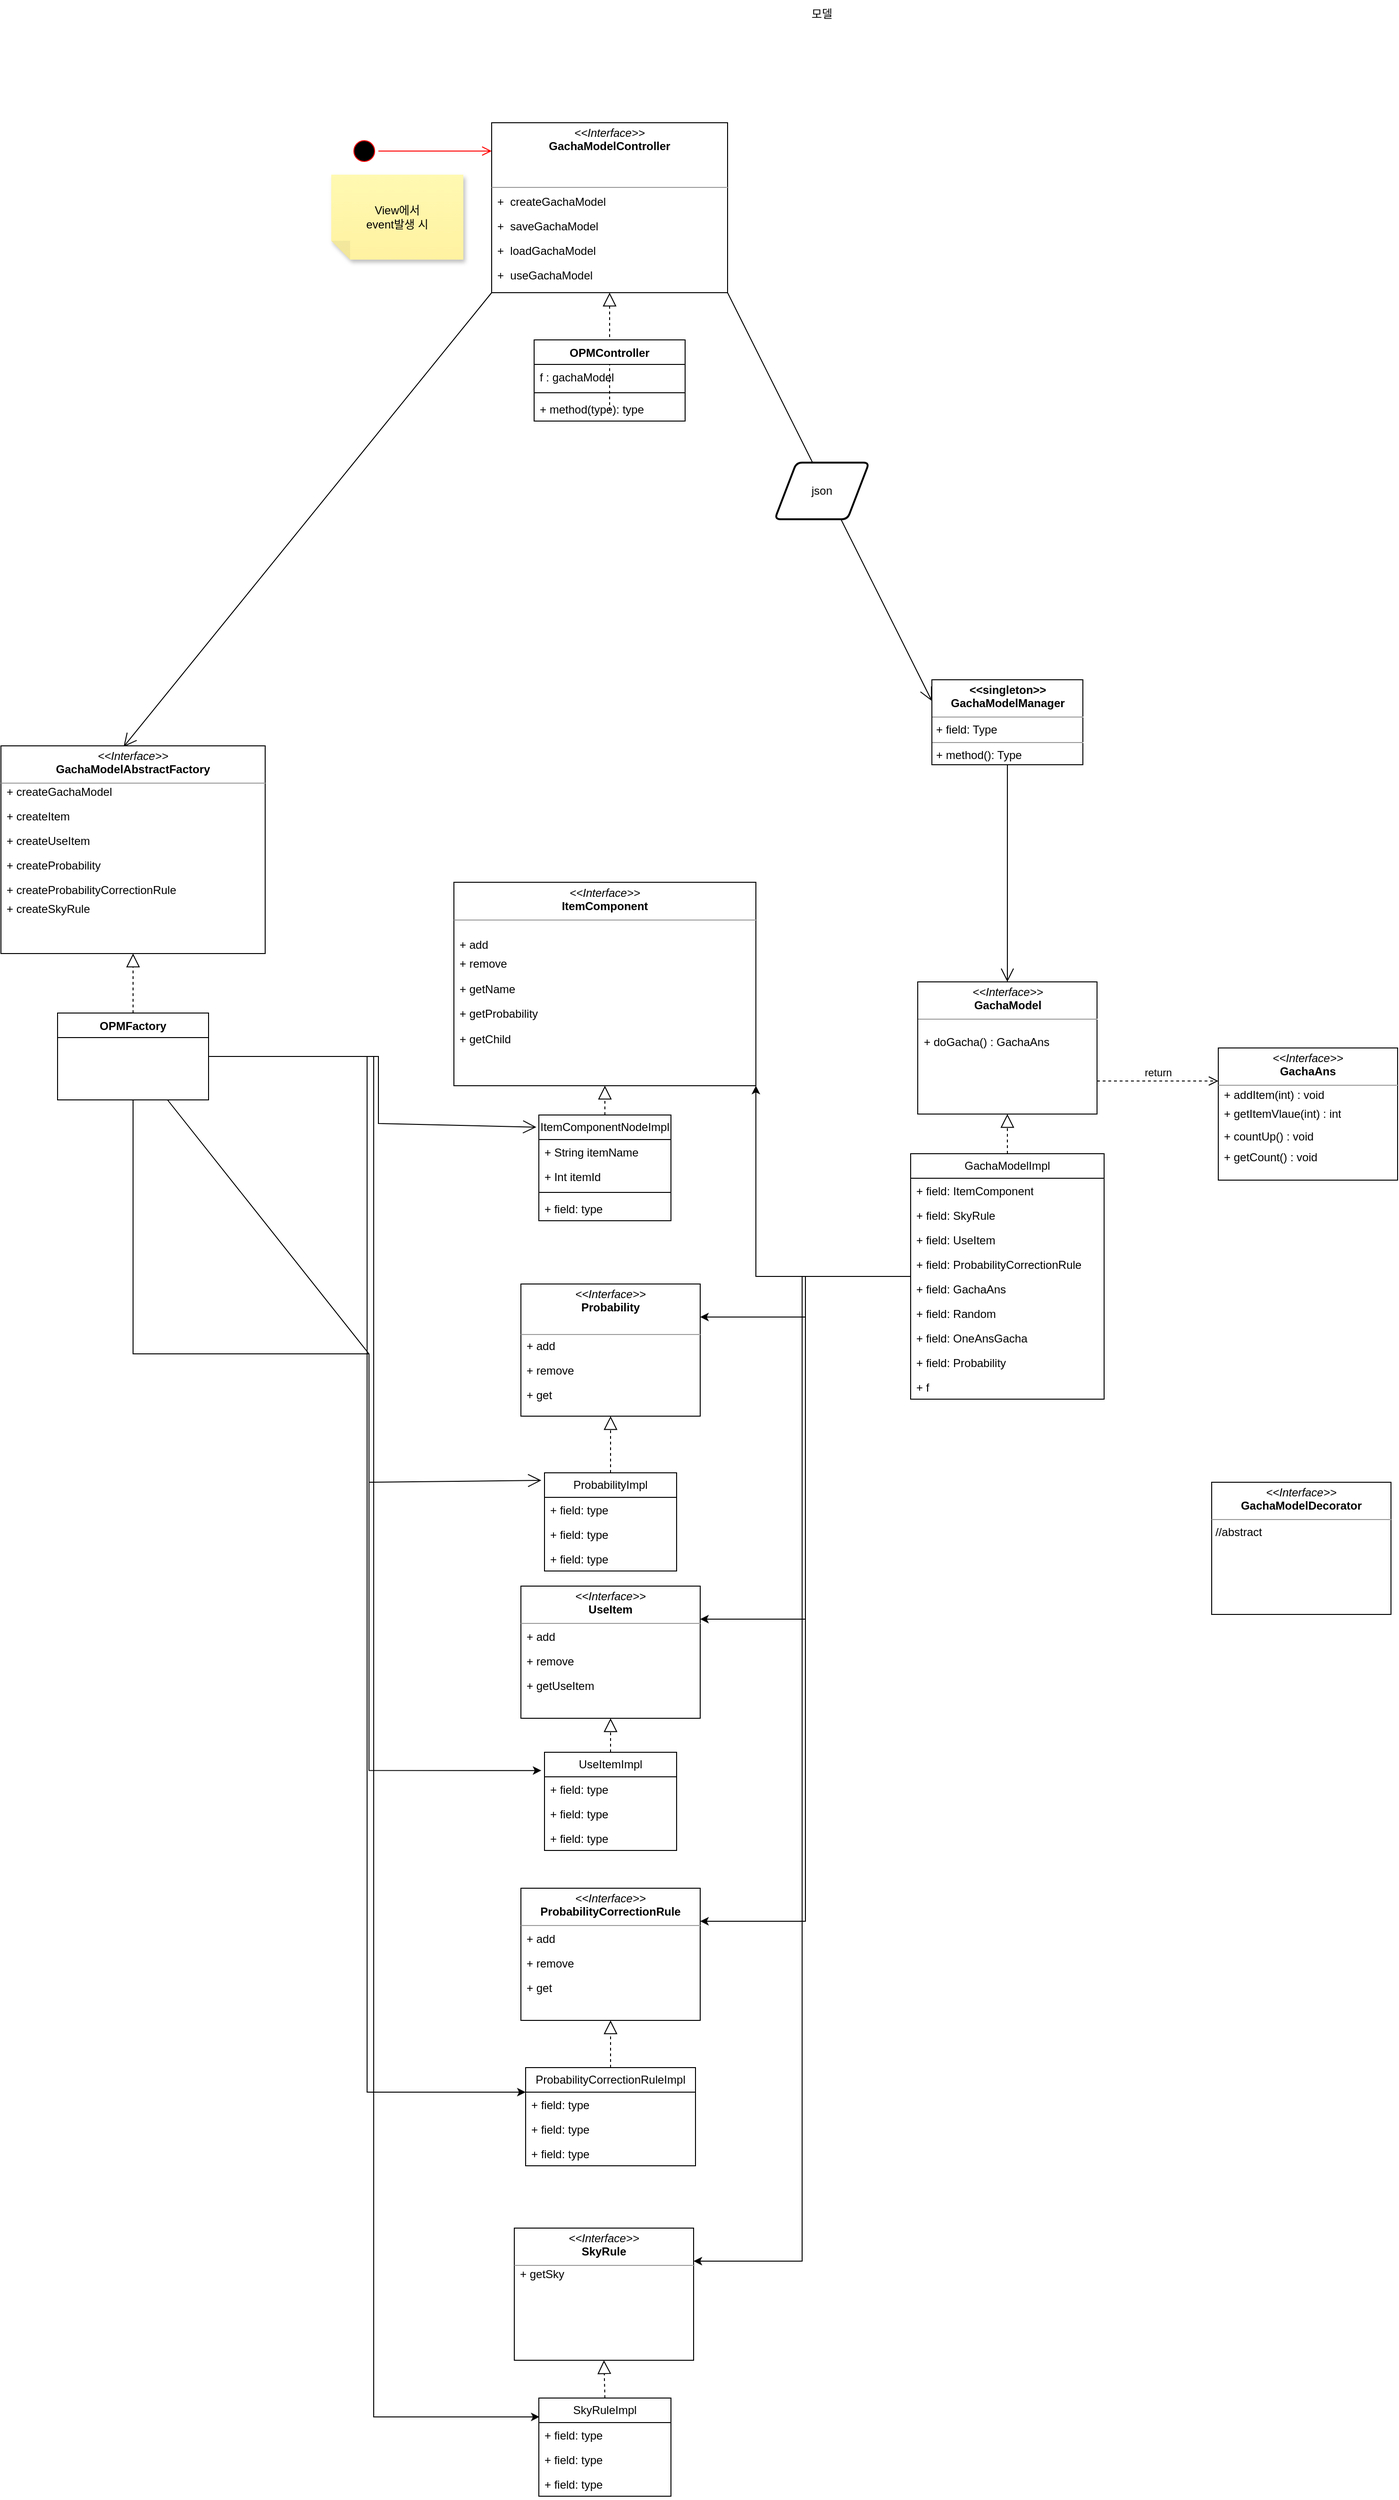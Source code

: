 <mxfile version="21.6.1" type="device">
  <diagram name="페이지-1" id="71CP7K-xA_H524tfC2j_">
    <mxGraphModel dx="2074" dy="2325" grid="1" gridSize="10" guides="1" tooltips="1" connect="1" arrows="1" fold="1" page="1" pageScale="1" pageWidth="827" pageHeight="1169" math="0" shadow="0">
      <root>
        <mxCell id="0" />
        <mxCell id="1" parent="0" />
        <mxCell id="IP1F_LFjxFDL6-v84dJm-4" value="" style="ellipse;html=1;shape=startState;fillColor=#000000;strokeColor=#ff0000;" parent="1" vertex="1">
          <mxGeometry x="1060" y="-895" width="30" height="30" as="geometry" />
        </mxCell>
        <mxCell id="IP1F_LFjxFDL6-v84dJm-5" value="" style="edgeStyle=orthogonalEdgeStyle;html=1;verticalAlign=bottom;endArrow=open;endSize=8;strokeColor=#ff0000;rounded=0;exitX=1;exitY=0.5;exitDx=0;exitDy=0;" parent="1" source="IP1F_LFjxFDL6-v84dJm-4" edge="1">
          <mxGeometry relative="1" as="geometry">
            <mxPoint x="1210" y="-880" as="targetPoint" />
          </mxGeometry>
        </mxCell>
        <mxCell id="IP1F_LFjxFDL6-v84dJm-7" value="View에서&lt;br&gt;event발생 시" style="shape=note;whiteSpace=wrap;html=1;backgroundOutline=1;fontColor=#000000;darkOpacity=0.05;fillColor=#FFF9B2;strokeColor=none;fillStyle=solid;direction=west;gradientDirection=north;gradientColor=#FFF2A1;shadow=1;size=20;pointerEvents=1;" parent="1" vertex="1">
          <mxGeometry x="1040" y="-855" width="140" height="90" as="geometry" />
        </mxCell>
        <mxCell id="IP1F_LFjxFDL6-v84dJm-22" value="" style="endArrow=open;endFill=1;endSize=12;html=1;rounded=0;exitX=0;exitY=1;exitDx=0;exitDy=0;entryX=0.464;entryY=0.005;entryDx=0;entryDy=0;entryPerimeter=0;" parent="1" source="IP1F_LFjxFDL6-v84dJm-2" target="IP1F_LFjxFDL6-v84dJm-8" edge="1">
          <mxGeometry width="160" relative="1" as="geometry">
            <mxPoint x="434" y="-325" as="sourcePoint" />
            <mxPoint x="550" y="-485" as="targetPoint" />
          </mxGeometry>
        </mxCell>
        <mxCell id="IP1F_LFjxFDL6-v84dJm-34" value="" style="group" parent="1" vertex="1" connectable="0">
          <mxGeometry x="1170" y="-105.5" width="320" height="215.5" as="geometry" />
        </mxCell>
        <mxCell id="IP1F_LFjxFDL6-v84dJm-28" value="&lt;p style=&quot;margin:0px;margin-top:4px;text-align:center;&quot;&gt;&lt;i&gt;&amp;lt;&amp;lt;Interface&amp;gt;&amp;gt;&lt;/i&gt;&lt;br&gt;&lt;b&gt;ItemComponent&lt;/b&gt;&lt;/p&gt;&lt;hr size=&quot;1&quot;&gt;&lt;p style=&quot;margin:0px;margin-left:4px;&quot;&gt;&lt;br&gt;&lt;/p&gt;" style="verticalAlign=top;align=left;overflow=fill;fontSize=12;fontFamily=Helvetica;html=1;whiteSpace=wrap;" parent="IP1F_LFjxFDL6-v84dJm-34" vertex="1">
          <mxGeometry width="320" height="215.5" as="geometry" />
        </mxCell>
        <mxCell id="IP1F_LFjxFDL6-v84dJm-29" value="+ add" style="text;strokeColor=none;fillColor=none;align=left;verticalAlign=top;spacingLeft=4;spacingRight=4;overflow=hidden;rotatable=0;points=[[0,0.5],[1,0.5]];portConstraint=eastwest;whiteSpace=wrap;html=1;" parent="IP1F_LFjxFDL6-v84dJm-34" vertex="1">
          <mxGeometry y="52.088" width="320" height="26.555" as="geometry" />
        </mxCell>
        <mxCell id="IP1F_LFjxFDL6-v84dJm-30" value="+ remove" style="text;strokeColor=none;fillColor=none;align=left;verticalAlign=top;spacingLeft=4;spacingRight=4;overflow=hidden;rotatable=0;points=[[0,0.5],[1,0.5]];portConstraint=eastwest;whiteSpace=wrap;html=1;" parent="IP1F_LFjxFDL6-v84dJm-34" vertex="1">
          <mxGeometry y="72.514" width="100" height="26.555" as="geometry" />
        </mxCell>
        <mxCell id="IP1F_LFjxFDL6-v84dJm-31" value="+ getChild" style="text;strokeColor=none;fillColor=none;align=left;verticalAlign=top;spacingLeft=4;spacingRight=4;overflow=hidden;rotatable=0;points=[[0,0.5],[1,0.5]];portConstraint=eastwest;whiteSpace=wrap;html=1;" parent="IP1F_LFjxFDL6-v84dJm-34" vertex="1">
          <mxGeometry y="152.178" width="320" height="26.555" as="geometry" />
        </mxCell>
        <mxCell id="IP1F_LFjxFDL6-v84dJm-32" value="+ getProbability" style="text;strokeColor=none;fillColor=none;align=left;verticalAlign=top;spacingLeft=4;spacingRight=4;overflow=hidden;rotatable=0;points=[[0,0.5],[1,0.5]];portConstraint=eastwest;whiteSpace=wrap;html=1;" parent="IP1F_LFjxFDL6-v84dJm-34" vertex="1">
          <mxGeometry y="125.623" width="320" height="26.555" as="geometry" />
        </mxCell>
        <mxCell id="IP1F_LFjxFDL6-v84dJm-33" value="+ getName" style="text;strokeColor=none;fillColor=none;align=left;verticalAlign=top;spacingLeft=4;spacingRight=4;overflow=hidden;rotatable=0;points=[[0,0.5],[1,0.5]];portConstraint=eastwest;whiteSpace=wrap;html=1;" parent="IP1F_LFjxFDL6-v84dJm-34" vertex="1">
          <mxGeometry y="99.069" width="320" height="26.555" as="geometry" />
        </mxCell>
        <mxCell id="IP1F_LFjxFDL6-v84dJm-36" value="" style="group" parent="1" vertex="1" connectable="0">
          <mxGeometry x="1210" y="-910" width="250" height="180" as="geometry" />
        </mxCell>
        <mxCell id="IP1F_LFjxFDL6-v84dJm-2" value="&lt;p style=&quot;margin:0px;margin-top:4px;text-align:center;&quot;&gt;&lt;i&gt;&amp;lt;&amp;lt;Interface&amp;gt;&amp;gt;&lt;/i&gt;&lt;br&gt;&lt;b&gt;GachaModelController&lt;/b&gt;&lt;/p&gt;&lt;p style=&quot;margin:0px;margin-left:4px;&quot;&gt;&lt;br&gt;&lt;br&gt;&lt;/p&gt;&lt;hr size=&quot;1&quot;&gt;&lt;p style=&quot;margin:0px;margin-left:4px;&quot;&gt;&lt;br&gt;&lt;/p&gt;" style="verticalAlign=top;align=left;overflow=fill;fontSize=12;fontFamily=Helvetica;html=1;whiteSpace=wrap;" parent="IP1F_LFjxFDL6-v84dJm-36" vertex="1">
          <mxGeometry width="250" height="180" as="geometry" />
        </mxCell>
        <mxCell id="IP1F_LFjxFDL6-v84dJm-3" style="edgeStyle=orthogonalEdgeStyle;rounded=0;orthogonalLoop=1;jettySize=auto;html=1;exitX=0.5;exitY=1;exitDx=0;exitDy=0;" parent="IP1F_LFjxFDL6-v84dJm-36" source="IP1F_LFjxFDL6-v84dJm-2" target="IP1F_LFjxFDL6-v84dJm-2" edge="1">
          <mxGeometry relative="1" as="geometry" />
        </mxCell>
        <mxCell id="IP1F_LFjxFDL6-v84dJm-17" value="+&amp;nbsp; createGachaModel" style="text;strokeColor=none;fillColor=none;align=left;verticalAlign=top;spacingLeft=4;spacingRight=4;overflow=hidden;rotatable=0;points=[[0,0.5],[1,0.5]];portConstraint=eastwest;whiteSpace=wrap;html=1;" parent="IP1F_LFjxFDL6-v84dJm-36" vertex="1">
          <mxGeometry y="70" width="250" height="26" as="geometry" />
        </mxCell>
        <mxCell id="IP1F_LFjxFDL6-v84dJm-18" value="+&amp;nbsp; saveGachaModel" style="text;strokeColor=none;fillColor=none;align=left;verticalAlign=top;spacingLeft=4;spacingRight=4;overflow=hidden;rotatable=0;points=[[0,0.5],[1,0.5]];portConstraint=eastwest;whiteSpace=wrap;html=1;" parent="IP1F_LFjxFDL6-v84dJm-36" vertex="1">
          <mxGeometry y="96" width="250" height="26" as="geometry" />
        </mxCell>
        <mxCell id="IP1F_LFjxFDL6-v84dJm-19" value="+&amp;nbsp; loadGachaModel" style="text;strokeColor=none;fillColor=none;align=left;verticalAlign=top;spacingLeft=4;spacingRight=4;overflow=hidden;rotatable=0;points=[[0,0.5],[1,0.5]];portConstraint=eastwest;whiteSpace=wrap;html=1;" parent="IP1F_LFjxFDL6-v84dJm-36" vertex="1">
          <mxGeometry y="122" width="250" height="26" as="geometry" />
        </mxCell>
        <mxCell id="IP1F_LFjxFDL6-v84dJm-20" value="+&amp;nbsp; useGachaModel" style="text;strokeColor=none;fillColor=none;align=left;verticalAlign=top;spacingLeft=4;spacingRight=4;overflow=hidden;rotatable=0;points=[[0,0.5],[1,0.5]];portConstraint=eastwest;whiteSpace=wrap;html=1;" parent="IP1F_LFjxFDL6-v84dJm-36" vertex="1">
          <mxGeometry y="148" width="250" height="26" as="geometry" />
        </mxCell>
        <mxCell id="IP1F_LFjxFDL6-v84dJm-40" value="&lt;p style=&quot;margin:0px;margin-top:4px;text-align:center;&quot;&gt;&lt;i&gt;&amp;lt;&amp;lt;Interface&amp;gt;&amp;gt;&lt;/i&gt;&lt;br&gt;&lt;b&gt;GachaModelDecorator&lt;/b&gt;&lt;/p&gt;&lt;hr size=&quot;1&quot;&gt;&lt;p style=&quot;margin:0px;margin-left:4px;&quot;&gt;&lt;/p&gt;&lt;p style=&quot;margin:0px;margin-left:4px;&quot;&gt;//abstract&lt;/p&gt;" style="verticalAlign=top;align=left;overflow=fill;fontSize=12;fontFamily=Helvetica;html=1;whiteSpace=wrap;" parent="1" vertex="1">
          <mxGeometry x="1973" y="530" width="190" height="140" as="geometry" />
        </mxCell>
        <mxCell id="IP1F_LFjxFDL6-v84dJm-54" value="" style="endArrow=block;dashed=1;endFill=0;endSize=12;html=1;rounded=0;" parent="1" target="IP1F_LFjxFDL6-v84dJm-2" edge="1">
          <mxGeometry width="160" relative="1" as="geometry">
            <mxPoint x="1335" y="-605" as="sourcePoint" />
            <mxPoint x="1330" y="-715" as="targetPoint" />
          </mxGeometry>
        </mxCell>
        <mxCell id="IP1F_LFjxFDL6-v84dJm-55" value="OPMController" style="swimlane;fontStyle=1;align=center;verticalAlign=top;childLayout=stackLayout;horizontal=1;startSize=26;horizontalStack=0;resizeParent=1;resizeParentMax=0;resizeLast=0;collapsible=1;marginBottom=0;whiteSpace=wrap;html=1;" parent="1" vertex="1">
          <mxGeometry x="1255" y="-680" width="160" height="86" as="geometry" />
        </mxCell>
        <mxCell id="IP1F_LFjxFDL6-v84dJm-59" value="f : gachaModel" style="text;strokeColor=none;fillColor=none;align=left;verticalAlign=top;spacingLeft=4;spacingRight=4;overflow=hidden;rotatable=0;points=[[0,0.5],[1,0.5]];portConstraint=eastwest;whiteSpace=wrap;html=1;" parent="IP1F_LFjxFDL6-v84dJm-55" vertex="1">
          <mxGeometry y="26" width="160" height="26" as="geometry" />
        </mxCell>
        <mxCell id="IP1F_LFjxFDL6-v84dJm-57" value="" style="line;strokeWidth=1;fillColor=none;align=left;verticalAlign=middle;spacingTop=-1;spacingLeft=3;spacingRight=3;rotatable=0;labelPosition=right;points=[];portConstraint=eastwest;strokeColor=inherit;" parent="IP1F_LFjxFDL6-v84dJm-55" vertex="1">
          <mxGeometry y="52" width="160" height="8" as="geometry" />
        </mxCell>
        <mxCell id="IP1F_LFjxFDL6-v84dJm-58" value="+ method(type): type" style="text;strokeColor=none;fillColor=none;align=left;verticalAlign=top;spacingLeft=4;spacingRight=4;overflow=hidden;rotatable=0;points=[[0,0.5],[1,0.5]];portConstraint=eastwest;whiteSpace=wrap;html=1;" parent="IP1F_LFjxFDL6-v84dJm-55" vertex="1">
          <mxGeometry y="60" width="160" height="26" as="geometry" />
        </mxCell>
        <mxCell id="IyfgHkf5uxu5Sa50JoVY-48" style="edgeStyle=orthogonalEdgeStyle;rounded=0;orthogonalLoop=1;jettySize=auto;html=1;entryX=-0.024;entryY=0.186;entryDx=0;entryDy=0;entryPerimeter=0;" parent="1" source="IP1F_LFjxFDL6-v84dJm-62" target="IyfgHkf5uxu5Sa50JoVY-25" edge="1">
          <mxGeometry relative="1" as="geometry">
            <Array as="points">
              <mxPoint x="1080" y="394" />
              <mxPoint x="1080" y="835" />
            </Array>
          </mxGeometry>
        </mxCell>
        <mxCell id="IyfgHkf5uxu5Sa50JoVY-49" style="edgeStyle=orthogonalEdgeStyle;rounded=0;orthogonalLoop=1;jettySize=auto;html=1;entryX=0;entryY=0.25;entryDx=0;entryDy=0;" parent="1" source="IP1F_LFjxFDL6-v84dJm-62" target="IyfgHkf5uxu5Sa50JoVY-29" edge="1">
          <mxGeometry relative="1" as="geometry" />
        </mxCell>
        <mxCell id="IyfgHkf5uxu5Sa50JoVY-50" style="edgeStyle=orthogonalEdgeStyle;rounded=0;orthogonalLoop=1;jettySize=auto;html=1;entryX=0.005;entryY=0.192;entryDx=0;entryDy=0;entryPerimeter=0;" parent="1" source="IP1F_LFjxFDL6-v84dJm-62" target="IyfgHkf5uxu5Sa50JoVY-33" edge="1">
          <mxGeometry relative="1" as="geometry" />
        </mxCell>
        <mxCell id="IP1F_LFjxFDL6-v84dJm-62" value="OPMFactory" style="swimlane;fontStyle=1;align=center;verticalAlign=top;childLayout=stackLayout;horizontal=1;startSize=26;horizontalStack=0;resizeParent=1;resizeParentMax=0;resizeLast=0;collapsible=1;marginBottom=0;whiteSpace=wrap;html=1;" parent="1" vertex="1">
          <mxGeometry x="750" y="33" width="160" height="92" as="geometry" />
        </mxCell>
        <mxCell id="IP1F_LFjxFDL6-v84dJm-67" value="" style="group" parent="1" vertex="1" connectable="0">
          <mxGeometry x="690" y="-250" width="280" height="220" as="geometry" />
        </mxCell>
        <mxCell id="IP1F_LFjxFDL6-v84dJm-8" value="&lt;p style=&quot;margin:0px;margin-top:4px;text-align:center;&quot;&gt;&lt;i&gt;&amp;lt;&amp;lt;Interface&amp;gt;&amp;gt;&lt;/i&gt;&lt;br&gt;&lt;b&gt;GachaModelAbstractFactory&lt;/b&gt;&lt;/p&gt;&lt;hr size=&quot;1&quot;&gt;&lt;p style=&quot;margin:0px;margin-left:4px;&quot;&gt;&lt;br&gt;&lt;/p&gt;&lt;p style=&quot;margin:0px;margin-left:4px;&quot;&gt;&lt;br&gt;&lt;/p&gt;" style="verticalAlign=top;align=left;overflow=fill;fontSize=12;fontFamily=Helvetica;html=1;whiteSpace=wrap;" parent="IP1F_LFjxFDL6-v84dJm-67" vertex="1">
          <mxGeometry width="280" height="220" as="geometry" />
        </mxCell>
        <mxCell id="IP1F_LFjxFDL6-v84dJm-23" value="+ createItem" style="text;strokeColor=none;fillColor=none;align=left;verticalAlign=top;spacingLeft=4;spacingRight=4;overflow=hidden;rotatable=0;points=[[0,0.5],[1,0.5]];portConstraint=eastwest;whiteSpace=wrap;html=1;" parent="IP1F_LFjxFDL6-v84dJm-67" vertex="1">
          <mxGeometry y="61" width="280" height="26" as="geometry" />
        </mxCell>
        <mxCell id="IP1F_LFjxFDL6-v84dJm-24" value="+ createUseItem" style="text;strokeColor=none;fillColor=none;align=left;verticalAlign=top;spacingLeft=4;spacingRight=4;overflow=hidden;rotatable=0;points=[[0,0.5],[1,0.5]];portConstraint=eastwest;whiteSpace=wrap;html=1;" parent="IP1F_LFjxFDL6-v84dJm-67" vertex="1">
          <mxGeometry y="87" width="280" height="26" as="geometry" />
        </mxCell>
        <mxCell id="IP1F_LFjxFDL6-v84dJm-25" value="+ createProbabilityCorrectionRule" style="text;strokeColor=none;fillColor=none;align=left;verticalAlign=top;spacingLeft=4;spacingRight=4;overflow=hidden;rotatable=0;points=[[0,0.5],[1,0.5]];portConstraint=eastwest;whiteSpace=wrap;html=1;" parent="IP1F_LFjxFDL6-v84dJm-67" vertex="1">
          <mxGeometry y="139" width="280" height="26" as="geometry" />
        </mxCell>
        <mxCell id="IP1F_LFjxFDL6-v84dJm-26" value="+ createSkyRule" style="text;strokeColor=none;fillColor=none;align=left;verticalAlign=top;spacingLeft=4;spacingRight=4;overflow=hidden;rotatable=0;points=[[0,0.5],[1,0.5]];portConstraint=eastwest;whiteSpace=wrap;html=1;" parent="IP1F_LFjxFDL6-v84dJm-67" vertex="1">
          <mxGeometry y="159" width="280" height="26" as="geometry" />
        </mxCell>
        <mxCell id="IP1F_LFjxFDL6-v84dJm-27" value="+ createProbability" style="text;strokeColor=none;fillColor=none;align=left;verticalAlign=top;spacingLeft=4;spacingRight=4;overflow=hidden;rotatable=0;points=[[0,0.5],[1,0.5]];portConstraint=eastwest;whiteSpace=wrap;html=1;" parent="IP1F_LFjxFDL6-v84dJm-67" vertex="1">
          <mxGeometry y="113" width="280" height="26" as="geometry" />
        </mxCell>
        <mxCell id="IP1F_LFjxFDL6-v84dJm-66" value="+ createGachaModel" style="text;strokeColor=none;fillColor=none;align=left;verticalAlign=top;spacingLeft=4;spacingRight=4;overflow=hidden;rotatable=0;points=[[0,0.5],[1,0.5]];portConstraint=eastwest;whiteSpace=wrap;html=1;" parent="IP1F_LFjxFDL6-v84dJm-67" vertex="1">
          <mxGeometry y="35" width="210" height="26" as="geometry" />
        </mxCell>
        <mxCell id="IP1F_LFjxFDL6-v84dJm-68" value="" style="endArrow=block;dashed=1;endFill=0;endSize=12;html=1;rounded=0;exitX=0.5;exitY=0;exitDx=0;exitDy=0;entryX=0.5;entryY=1;entryDx=0;entryDy=0;" parent="1" source="IP1F_LFjxFDL6-v84dJm-62" target="IP1F_LFjxFDL6-v84dJm-8" edge="1">
          <mxGeometry width="160" relative="1" as="geometry">
            <mxPoint x="690" y="-5" as="sourcePoint" />
            <mxPoint x="850" y="-5" as="targetPoint" />
          </mxGeometry>
        </mxCell>
        <mxCell id="IP1F_LFjxFDL6-v84dJm-69" value="" style="endArrow=block;dashed=1;endFill=0;endSize=12;html=1;rounded=0;entryX=0.5;entryY=1;entryDx=0;entryDy=0;exitX=0.5;exitY=0;exitDx=0;exitDy=0;" parent="1" source="VPz0jWfz6DTFJ0YynrPK-1" target="IP1F_LFjxFDL6-v84dJm-37" edge="1">
          <mxGeometry width="160" relative="1" as="geometry">
            <mxPoint x="1766.5" y="382" as="sourcePoint" />
            <mxPoint x="1711.5" y="222" as="targetPoint" />
          </mxGeometry>
        </mxCell>
        <mxCell id="IyfgHkf5uxu5Sa50JoVY-58" style="edgeStyle=orthogonalEdgeStyle;rounded=0;orthogonalLoop=1;jettySize=auto;html=1;entryX=1;entryY=1;entryDx=0;entryDy=0;" parent="1" source="VPz0jWfz6DTFJ0YynrPK-1" target="IP1F_LFjxFDL6-v84dJm-28" edge="1">
          <mxGeometry relative="1" as="geometry" />
        </mxCell>
        <mxCell id="IyfgHkf5uxu5Sa50JoVY-59" style="edgeStyle=orthogonalEdgeStyle;rounded=0;orthogonalLoop=1;jettySize=auto;html=1;entryX=1;entryY=0.25;entryDx=0;entryDy=0;" parent="1" source="VPz0jWfz6DTFJ0YynrPK-1" target="IP1F_LFjxFDL6-v84dJm-46" edge="1">
          <mxGeometry relative="1" as="geometry" />
        </mxCell>
        <mxCell id="IyfgHkf5uxu5Sa50JoVY-60" style="edgeStyle=orthogonalEdgeStyle;rounded=0;orthogonalLoop=1;jettySize=auto;html=1;entryX=1;entryY=0.25;entryDx=0;entryDy=0;" parent="1" source="VPz0jWfz6DTFJ0YynrPK-1" target="IP1F_LFjxFDL6-v84dJm-41" edge="1">
          <mxGeometry relative="1" as="geometry" />
        </mxCell>
        <mxCell id="IyfgHkf5uxu5Sa50JoVY-61" style="edgeStyle=orthogonalEdgeStyle;rounded=0;orthogonalLoop=1;jettySize=auto;html=1;entryX=1;entryY=0.25;entryDx=0;entryDy=0;" parent="1" source="VPz0jWfz6DTFJ0YynrPK-1" target="IP1F_LFjxFDL6-v84dJm-70" edge="1">
          <mxGeometry relative="1" as="geometry" />
        </mxCell>
        <mxCell id="IyfgHkf5uxu5Sa50JoVY-62" style="edgeStyle=orthogonalEdgeStyle;rounded=0;orthogonalLoop=1;jettySize=auto;html=1;entryX=1;entryY=0.25;entryDx=0;entryDy=0;" parent="1" source="VPz0jWfz6DTFJ0YynrPK-1" target="gSzAR_MlpIHfEf4KSCXG-1" edge="1">
          <mxGeometry relative="1" as="geometry" />
        </mxCell>
        <mxCell id="VPz0jWfz6DTFJ0YynrPK-1" value="GachaModelImpl" style="swimlane;fontStyle=0;childLayout=stackLayout;horizontal=1;startSize=26;fillColor=none;horizontalStack=0;resizeParent=1;resizeParentMax=0;resizeLast=0;collapsible=1;marginBottom=0;whiteSpace=wrap;html=1;" parent="1" vertex="1">
          <mxGeometry x="1654" y="182" width="205" height="260" as="geometry" />
        </mxCell>
        <mxCell id="VPz0jWfz6DTFJ0YynrPK-2" value="+ field: ItemComponent" style="text;strokeColor=none;fillColor=none;align=left;verticalAlign=top;spacingLeft=4;spacingRight=4;overflow=hidden;rotatable=0;points=[[0,0.5],[1,0.5]];portConstraint=eastwest;whiteSpace=wrap;html=1;" parent="VPz0jWfz6DTFJ0YynrPK-1" vertex="1">
          <mxGeometry y="26" width="205" height="26" as="geometry" />
        </mxCell>
        <mxCell id="VPz0jWfz6DTFJ0YynrPK-3" value="+ field: SkyRule" style="text;strokeColor=none;fillColor=none;align=left;verticalAlign=top;spacingLeft=4;spacingRight=4;overflow=hidden;rotatable=0;points=[[0,0.5],[1,0.5]];portConstraint=eastwest;whiteSpace=wrap;html=1;" parent="VPz0jWfz6DTFJ0YynrPK-1" vertex="1">
          <mxGeometry y="52" width="205" height="26" as="geometry" />
        </mxCell>
        <mxCell id="IyfgHkf5uxu5Sa50JoVY-8" value="+ field: UseItem" style="text;strokeColor=none;fillColor=none;align=left;verticalAlign=top;spacingLeft=4;spacingRight=4;overflow=hidden;rotatable=0;points=[[0,0.5],[1,0.5]];portConstraint=eastwest;whiteSpace=wrap;html=1;" parent="VPz0jWfz6DTFJ0YynrPK-1" vertex="1">
          <mxGeometry y="78" width="205" height="26" as="geometry" />
        </mxCell>
        <mxCell id="IyfgHkf5uxu5Sa50JoVY-7" value="+ field: ProbabilityCorrectionRule" style="text;strokeColor=none;fillColor=none;align=left;verticalAlign=top;spacingLeft=4;spacingRight=4;overflow=hidden;rotatable=0;points=[[0,0.5],[1,0.5]];portConstraint=eastwest;whiteSpace=wrap;html=1;" parent="VPz0jWfz6DTFJ0YynrPK-1" vertex="1">
          <mxGeometry y="104" width="205" height="26" as="geometry" />
        </mxCell>
        <mxCell id="IyfgHkf5uxu5Sa50JoVY-9" value="+ field: GachaAns" style="text;strokeColor=none;fillColor=none;align=left;verticalAlign=top;spacingLeft=4;spacingRight=4;overflow=hidden;rotatable=0;points=[[0,0.5],[1,0.5]];portConstraint=eastwest;whiteSpace=wrap;html=1;" parent="VPz0jWfz6DTFJ0YynrPK-1" vertex="1">
          <mxGeometry y="130" width="205" height="26" as="geometry" />
        </mxCell>
        <mxCell id="IyfgHkf5uxu5Sa50JoVY-10" value="+ field: Random" style="text;strokeColor=none;fillColor=none;align=left;verticalAlign=top;spacingLeft=4;spacingRight=4;overflow=hidden;rotatable=0;points=[[0,0.5],[1,0.5]];portConstraint=eastwest;whiteSpace=wrap;html=1;" parent="VPz0jWfz6DTFJ0YynrPK-1" vertex="1">
          <mxGeometry y="156" width="205" height="26" as="geometry" />
        </mxCell>
        <mxCell id="IyfgHkf5uxu5Sa50JoVY-11" value="+ field: OneAnsGacha" style="text;strokeColor=none;fillColor=none;align=left;verticalAlign=top;spacingLeft=4;spacingRight=4;overflow=hidden;rotatable=0;points=[[0,0.5],[1,0.5]];portConstraint=eastwest;whiteSpace=wrap;html=1;" parent="VPz0jWfz6DTFJ0YynrPK-1" vertex="1">
          <mxGeometry y="182" width="205" height="26" as="geometry" />
        </mxCell>
        <mxCell id="IyfgHkf5uxu5Sa50JoVY-12" value="+ field: Probability" style="text;strokeColor=none;fillColor=none;align=left;verticalAlign=top;spacingLeft=4;spacingRight=4;overflow=hidden;rotatable=0;points=[[0,0.5],[1,0.5]];portConstraint=eastwest;whiteSpace=wrap;html=1;" parent="VPz0jWfz6DTFJ0YynrPK-1" vertex="1">
          <mxGeometry y="208" width="205" height="26" as="geometry" />
        </mxCell>
        <mxCell id="IyfgHkf5uxu5Sa50JoVY-13" value="+ f" style="text;strokeColor=none;fillColor=none;align=left;verticalAlign=top;spacingLeft=4;spacingRight=4;overflow=hidden;rotatable=0;points=[[0,0.5],[1,0.5]];portConstraint=eastwest;whiteSpace=wrap;html=1;" parent="VPz0jWfz6DTFJ0YynrPK-1" vertex="1">
          <mxGeometry y="234" width="205" height="26" as="geometry" />
        </mxCell>
        <mxCell id="IyfgHkf5uxu5Sa50JoVY-5" value="" style="group" parent="1" vertex="1" connectable="0">
          <mxGeometry x="1980" y="70" width="190" height="140" as="geometry" />
        </mxCell>
        <mxCell id="IP1F_LFjxFDL6-v84dJm-60" value="&lt;p style=&quot;margin:0px;margin-top:4px;text-align:center;&quot;&gt;&lt;i&gt;&amp;lt;&amp;lt;Interface&amp;gt;&amp;gt;&lt;/i&gt;&lt;br&gt;&lt;b&gt;GachaAns&lt;/b&gt;&lt;/p&gt;&lt;hr size=&quot;1&quot;&gt;&lt;p style=&quot;margin:0px;margin-left:4px;&quot;&gt;&lt;br&gt;&lt;/p&gt;" style="verticalAlign=top;align=left;overflow=fill;fontSize=12;fontFamily=Helvetica;html=1;whiteSpace=wrap;fontStyle=0" parent="IyfgHkf5uxu5Sa50JoVY-5" vertex="1">
          <mxGeometry width="190" height="140" as="geometry" />
        </mxCell>
        <mxCell id="IyfgHkf5uxu5Sa50JoVY-1" value="+ addItem(int) : void" style="text;strokeColor=none;fillColor=none;align=left;verticalAlign=top;spacingLeft=4;spacingRight=4;overflow=hidden;rotatable=0;points=[[0,0.5],[1,0.5]];portConstraint=eastwest;whiteSpace=wrap;html=1;fontStyle=0" parent="IyfgHkf5uxu5Sa50JoVY-5" vertex="1">
          <mxGeometry y="36" width="160" height="26" as="geometry" />
        </mxCell>
        <mxCell id="IyfgHkf5uxu5Sa50JoVY-2" value="+ getItemVlaue(int) : int" style="text;strokeColor=none;fillColor=none;align=left;verticalAlign=top;spacingLeft=4;spacingRight=4;overflow=hidden;rotatable=0;points=[[0,0.5],[1,0.5]];portConstraint=eastwest;whiteSpace=wrap;html=1;fontStyle=0" parent="IyfgHkf5uxu5Sa50JoVY-5" vertex="1">
          <mxGeometry y="56" width="180" height="26" as="geometry" />
        </mxCell>
        <mxCell id="IyfgHkf5uxu5Sa50JoVY-3" value="+ countUp() : void" style="text;strokeColor=none;fillColor=none;align=left;verticalAlign=top;spacingLeft=4;spacingRight=4;overflow=hidden;rotatable=0;points=[[0,0.5],[1,0.5]];portConstraint=eastwest;whiteSpace=wrap;html=1;fontStyle=0" parent="IyfgHkf5uxu5Sa50JoVY-5" vertex="1">
          <mxGeometry y="80" width="180" height="26" as="geometry" />
        </mxCell>
        <mxCell id="IyfgHkf5uxu5Sa50JoVY-4" value="+ getCount() : void" style="text;strokeColor=none;fillColor=none;align=left;verticalAlign=top;spacingLeft=4;spacingRight=4;overflow=hidden;rotatable=0;points=[[0,0.5],[1,0.5]];portConstraint=eastwest;whiteSpace=wrap;html=1;fontStyle=0" parent="IyfgHkf5uxu5Sa50JoVY-5" vertex="1">
          <mxGeometry y="102" width="180" height="26" as="geometry" />
        </mxCell>
        <mxCell id="IyfgHkf5uxu5Sa50JoVY-6" value="return" style="html=1;verticalAlign=bottom;endArrow=open;dashed=1;endSize=8;edgeStyle=elbowEdgeStyle;elbow=vertical;curved=0;rounded=0;exitX=1;exitY=0.75;exitDx=0;exitDy=0;" parent="1" source="IP1F_LFjxFDL6-v84dJm-37" target="IP1F_LFjxFDL6-v84dJm-60" edge="1">
          <mxGeometry x="0.005" relative="1" as="geometry">
            <mxPoint x="1624" y="-110" as="sourcePoint" />
            <mxPoint x="1554" y="-46.25" as="targetPoint" />
            <Array as="points" />
            <mxPoint as="offset" />
          </mxGeometry>
        </mxCell>
        <mxCell id="IyfgHkf5uxu5Sa50JoVY-14" value="" style="group" parent="1" vertex="1" connectable="0">
          <mxGeometry x="1661.5" width="190" height="140" as="geometry" />
        </mxCell>
        <mxCell id="IP1F_LFjxFDL6-v84dJm-37" value="&lt;p style=&quot;margin:0px;margin-top:4px;text-align:center;&quot;&gt;&lt;i&gt;&amp;lt;&amp;lt;Interface&amp;gt;&amp;gt;&lt;/i&gt;&lt;br&gt;&lt;b&gt;GachaModel&lt;/b&gt;&lt;/p&gt;&lt;hr size=&quot;1&quot;&gt;&lt;p style=&quot;margin:0px;margin-left:4px;&quot;&gt;&lt;br&gt;&lt;/p&gt;" style="verticalAlign=top;align=left;overflow=fill;fontSize=12;fontFamily=Helvetica;html=1;whiteSpace=wrap;" parent="IyfgHkf5uxu5Sa50JoVY-14" vertex="1">
          <mxGeometry width="190" height="140" as="geometry" />
        </mxCell>
        <mxCell id="IP1F_LFjxFDL6-v84dJm-38" value="+ doGacha() : GachaAns" style="text;strokeColor=none;fillColor=none;align=left;verticalAlign=top;spacingLeft=4;spacingRight=4;overflow=hidden;rotatable=0;points=[[0,0.5],[1,0.5]];portConstraint=eastwest;whiteSpace=wrap;html=1;" parent="IyfgHkf5uxu5Sa50JoVY-14" vertex="1">
          <mxGeometry y="50" width="190" height="26" as="geometry" />
        </mxCell>
        <mxCell id="IyfgHkf5uxu5Sa50JoVY-17" value="" style="group" parent="1" vertex="1" connectable="0">
          <mxGeometry x="1241" y="320" width="190" height="140" as="geometry" />
        </mxCell>
        <mxCell id="IP1F_LFjxFDL6-v84dJm-46" value="&lt;p style=&quot;margin:0px;margin-top:4px;text-align:center;&quot;&gt;&lt;i&gt;&amp;lt;&amp;lt;Interface&amp;gt;&amp;gt;&lt;/i&gt;&lt;br&gt;&lt;b&gt;Probability&lt;/b&gt;&lt;/p&gt;&lt;br&gt;&lt;hr size=&quot;1&quot;&gt;&lt;p style=&quot;margin:0px;margin-left:4px;&quot;&gt;&lt;br&gt;&lt;/p&gt;" style="verticalAlign=top;align=left;overflow=fill;fontSize=12;fontFamily=Helvetica;html=1;whiteSpace=wrap;fontStyle=0" parent="IyfgHkf5uxu5Sa50JoVY-17" vertex="1">
          <mxGeometry width="190" height="140" as="geometry" />
        </mxCell>
        <mxCell id="IP1F_LFjxFDL6-v84dJm-49" value="+ add" style="text;strokeColor=none;fillColor=none;align=left;verticalAlign=top;spacingLeft=4;spacingRight=4;overflow=hidden;rotatable=0;points=[[0,0.5],[1,0.5]];portConstraint=eastwest;whiteSpace=wrap;html=1;fontStyle=0" parent="IyfgHkf5uxu5Sa50JoVY-17" vertex="1">
          <mxGeometry y="52" width="100" height="26" as="geometry" />
        </mxCell>
        <mxCell id="IP1F_LFjxFDL6-v84dJm-50" value="+ remove" style="text;strokeColor=none;fillColor=none;align=left;verticalAlign=top;spacingLeft=4;spacingRight=4;overflow=hidden;rotatable=0;points=[[0,0.5],[1,0.5]];portConstraint=eastwest;whiteSpace=wrap;html=1;fontStyle=0" parent="IyfgHkf5uxu5Sa50JoVY-17" vertex="1">
          <mxGeometry y="78" width="100" height="26" as="geometry" />
        </mxCell>
        <mxCell id="IP1F_LFjxFDL6-v84dJm-51" value="+ get" style="text;strokeColor=none;fillColor=none;align=left;verticalAlign=top;spacingLeft=4;spacingRight=4;overflow=hidden;rotatable=0;points=[[0,0.5],[1,0.5]];portConstraint=eastwest;whiteSpace=wrap;html=1;fontStyle=0" parent="IyfgHkf5uxu5Sa50JoVY-17" vertex="1">
          <mxGeometry y="104" width="100" height="26" as="geometry" />
        </mxCell>
        <mxCell id="IyfgHkf5uxu5Sa50JoVY-18" value="" style="group" parent="1" vertex="1" connectable="0">
          <mxGeometry x="1241" y="640" width="190" height="140" as="geometry" />
        </mxCell>
        <mxCell id="IP1F_LFjxFDL6-v84dJm-41" value="&lt;p style=&quot;margin:0px;margin-top:4px;text-align:center;&quot;&gt;&lt;i&gt;&amp;lt;&amp;lt;Interface&amp;gt;&amp;gt;&lt;/i&gt;&lt;br&gt;&lt;b&gt;UseItem&lt;/b&gt;&lt;/p&gt;&lt;hr size=&quot;1&quot;&gt;&lt;p style=&quot;margin:0px;margin-left:4px;&quot;&gt;&lt;br&gt;&lt;/p&gt;" style="verticalAlign=top;align=left;overflow=fill;fontSize=12;fontFamily=Helvetica;html=1;whiteSpace=wrap;" parent="IyfgHkf5uxu5Sa50JoVY-18" vertex="1">
          <mxGeometry width="190" height="140" as="geometry" />
        </mxCell>
        <mxCell id="IP1F_LFjxFDL6-v84dJm-42" value="+ add" style="text;strokeColor=none;fillColor=none;align=left;verticalAlign=top;spacingLeft=4;spacingRight=4;overflow=hidden;rotatable=0;points=[[0,0.5],[1,0.5]];portConstraint=eastwest;whiteSpace=wrap;html=1;" parent="IyfgHkf5uxu5Sa50JoVY-18" vertex="1">
          <mxGeometry y="40" width="100" height="26" as="geometry" />
        </mxCell>
        <mxCell id="IP1F_LFjxFDL6-v84dJm-43" value="+ remove" style="text;strokeColor=none;fillColor=none;align=left;verticalAlign=top;spacingLeft=4;spacingRight=4;overflow=hidden;rotatable=0;points=[[0,0.5],[1,0.5]];portConstraint=eastwest;whiteSpace=wrap;html=1;" parent="IyfgHkf5uxu5Sa50JoVY-18" vertex="1">
          <mxGeometry y="66" width="100" height="26" as="geometry" />
        </mxCell>
        <mxCell id="IP1F_LFjxFDL6-v84dJm-44" value="+ getUseItem" style="text;strokeColor=none;fillColor=none;align=left;verticalAlign=top;spacingLeft=4;spacingRight=4;overflow=hidden;rotatable=0;points=[[0,0.5],[1,0.5]];portConstraint=eastwest;whiteSpace=wrap;html=1;" parent="IyfgHkf5uxu5Sa50JoVY-18" vertex="1">
          <mxGeometry y="92" width="100" height="26" as="geometry" />
        </mxCell>
        <mxCell id="IyfgHkf5uxu5Sa50JoVY-19" value="" style="group" parent="1" vertex="1" connectable="0">
          <mxGeometry x="1241" y="960" width="190" height="140" as="geometry" />
        </mxCell>
        <mxCell id="IP1F_LFjxFDL6-v84dJm-70" value="&lt;p style=&quot;margin:0px;margin-top:4px;text-align:center;&quot;&gt;&lt;i&gt;&amp;lt;&amp;lt;Interface&amp;gt;&amp;gt;&lt;/i&gt;&lt;br&gt;&lt;b&gt;ProbabilityCorrectionRule&lt;/b&gt;&lt;/p&gt;&lt;hr size=&quot;1&quot;&gt;&lt;p style=&quot;margin:0px;margin-left:4px;&quot;&gt;&lt;br&gt;&lt;/p&gt;" style="verticalAlign=top;align=left;overflow=fill;fontSize=12;fontFamily=Helvetica;html=1;whiteSpace=wrap;" parent="IyfgHkf5uxu5Sa50JoVY-19" vertex="1">
          <mxGeometry width="190" height="140" as="geometry" />
        </mxCell>
        <mxCell id="IP1F_LFjxFDL6-v84dJm-71" value="+ add" style="text;strokeColor=none;fillColor=none;align=left;verticalAlign=top;spacingLeft=4;spacingRight=4;overflow=hidden;rotatable=0;points=[[0,0.5],[1,0.5]];portConstraint=eastwest;whiteSpace=wrap;html=1;" parent="IyfgHkf5uxu5Sa50JoVY-19" vertex="1">
          <mxGeometry y="40" width="100" height="26" as="geometry" />
        </mxCell>
        <mxCell id="IP1F_LFjxFDL6-v84dJm-72" value="+ remove" style="text;strokeColor=none;fillColor=none;align=left;verticalAlign=top;spacingLeft=4;spacingRight=4;overflow=hidden;rotatable=0;points=[[0,0.5],[1,0.5]];portConstraint=eastwest;whiteSpace=wrap;html=1;" parent="IyfgHkf5uxu5Sa50JoVY-19" vertex="1">
          <mxGeometry y="66" width="100" height="26" as="geometry" />
        </mxCell>
        <mxCell id="IP1F_LFjxFDL6-v84dJm-73" value="+ get" style="text;strokeColor=none;fillColor=none;align=left;verticalAlign=top;spacingLeft=4;spacingRight=4;overflow=hidden;rotatable=0;points=[[0,0.5],[1,0.5]];portConstraint=eastwest;whiteSpace=wrap;html=1;" parent="IyfgHkf5uxu5Sa50JoVY-19" vertex="1">
          <mxGeometry y="92" width="100" height="26" as="geometry" />
        </mxCell>
        <mxCell id="IyfgHkf5uxu5Sa50JoVY-20" value="" style="group" parent="1" vertex="1" connectable="0">
          <mxGeometry x="1234" y="1320" width="192" height="140" as="geometry" />
        </mxCell>
        <mxCell id="gSzAR_MlpIHfEf4KSCXG-1" value="&lt;p style=&quot;margin:0px;margin-top:4px;text-align:center;&quot;&gt;&lt;i&gt;&amp;lt;&amp;lt;Interface&amp;gt;&amp;gt;&lt;/i&gt;&lt;br&gt;&lt;b&gt;SkyRule&lt;/b&gt;&lt;/p&gt;&lt;hr size=&quot;1&quot;&gt;&lt;p style=&quot;margin:0px;margin-left:4px;&quot;&gt;&lt;br&gt;&lt;/p&gt;" style="verticalAlign=top;align=left;overflow=fill;fontSize=12;fontFamily=Helvetica;html=1;whiteSpace=wrap;" parent="IyfgHkf5uxu5Sa50JoVY-20" vertex="1">
          <mxGeometry width="190" height="140" as="geometry" />
        </mxCell>
        <mxCell id="VPz0jWfz6DTFJ0YynrPK-5" value="+ getSky" style="text;strokeColor=none;fillColor=none;align=left;verticalAlign=top;spacingLeft=4;spacingRight=4;overflow=hidden;rotatable=0;points=[[0,0.5],[1,0.5]];portConstraint=eastwest;whiteSpace=wrap;html=1;" parent="IyfgHkf5uxu5Sa50JoVY-20" vertex="1">
          <mxGeometry y="35" width="192" height="26" as="geometry" />
        </mxCell>
        <mxCell id="IyfgHkf5uxu5Sa50JoVY-21" value="ProbabilityImpl" style="swimlane;fontStyle=0;childLayout=stackLayout;horizontal=1;startSize=26;fillColor=none;horizontalStack=0;resizeParent=1;resizeParentMax=0;resizeLast=0;collapsible=1;marginBottom=0;whiteSpace=wrap;html=1;" parent="1" vertex="1">
          <mxGeometry x="1266" y="520" width="140" height="104" as="geometry" />
        </mxCell>
        <mxCell id="IyfgHkf5uxu5Sa50JoVY-22" value="+ field: type" style="text;strokeColor=none;fillColor=none;align=left;verticalAlign=top;spacingLeft=4;spacingRight=4;overflow=hidden;rotatable=0;points=[[0,0.5],[1,0.5]];portConstraint=eastwest;whiteSpace=wrap;html=1;" parent="IyfgHkf5uxu5Sa50JoVY-21" vertex="1">
          <mxGeometry y="26" width="140" height="26" as="geometry" />
        </mxCell>
        <mxCell id="IyfgHkf5uxu5Sa50JoVY-23" value="+ field: type" style="text;strokeColor=none;fillColor=none;align=left;verticalAlign=top;spacingLeft=4;spacingRight=4;overflow=hidden;rotatable=0;points=[[0,0.5],[1,0.5]];portConstraint=eastwest;whiteSpace=wrap;html=1;" parent="IyfgHkf5uxu5Sa50JoVY-21" vertex="1">
          <mxGeometry y="52" width="140" height="26" as="geometry" />
        </mxCell>
        <mxCell id="IyfgHkf5uxu5Sa50JoVY-24" value="+ field: type" style="text;strokeColor=none;fillColor=none;align=left;verticalAlign=top;spacingLeft=4;spacingRight=4;overflow=hidden;rotatable=0;points=[[0,0.5],[1,0.5]];portConstraint=eastwest;whiteSpace=wrap;html=1;" parent="IyfgHkf5uxu5Sa50JoVY-21" vertex="1">
          <mxGeometry y="78" width="140" height="26" as="geometry" />
        </mxCell>
        <mxCell id="IyfgHkf5uxu5Sa50JoVY-25" value="UseItemImpl" style="swimlane;fontStyle=0;childLayout=stackLayout;horizontal=1;startSize=26;fillColor=none;horizontalStack=0;resizeParent=1;resizeParentMax=0;resizeLast=0;collapsible=1;marginBottom=0;whiteSpace=wrap;html=1;" parent="1" vertex="1">
          <mxGeometry x="1266" y="816" width="140" height="104" as="geometry" />
        </mxCell>
        <mxCell id="IyfgHkf5uxu5Sa50JoVY-26" value="+ field: type" style="text;strokeColor=none;fillColor=none;align=left;verticalAlign=top;spacingLeft=4;spacingRight=4;overflow=hidden;rotatable=0;points=[[0,0.5],[1,0.5]];portConstraint=eastwest;whiteSpace=wrap;html=1;" parent="IyfgHkf5uxu5Sa50JoVY-25" vertex="1">
          <mxGeometry y="26" width="140" height="26" as="geometry" />
        </mxCell>
        <mxCell id="IyfgHkf5uxu5Sa50JoVY-27" value="+ field: type" style="text;strokeColor=none;fillColor=none;align=left;verticalAlign=top;spacingLeft=4;spacingRight=4;overflow=hidden;rotatable=0;points=[[0,0.5],[1,0.5]];portConstraint=eastwest;whiteSpace=wrap;html=1;" parent="IyfgHkf5uxu5Sa50JoVY-25" vertex="1">
          <mxGeometry y="52" width="140" height="26" as="geometry" />
        </mxCell>
        <mxCell id="IyfgHkf5uxu5Sa50JoVY-28" value="+ field: type" style="text;strokeColor=none;fillColor=none;align=left;verticalAlign=top;spacingLeft=4;spacingRight=4;overflow=hidden;rotatable=0;points=[[0,0.5],[1,0.5]];portConstraint=eastwest;whiteSpace=wrap;html=1;" parent="IyfgHkf5uxu5Sa50JoVY-25" vertex="1">
          <mxGeometry y="78" width="140" height="26" as="geometry" />
        </mxCell>
        <mxCell id="IyfgHkf5uxu5Sa50JoVY-29" value="ProbabilityCorrectionRuleImpl" style="swimlane;fontStyle=0;childLayout=stackLayout;horizontal=1;startSize=26;fillColor=none;horizontalStack=0;resizeParent=1;resizeParentMax=0;resizeLast=0;collapsible=1;marginBottom=0;whiteSpace=wrap;html=1;" parent="1" vertex="1">
          <mxGeometry x="1246" y="1150" width="180" height="104" as="geometry" />
        </mxCell>
        <mxCell id="IyfgHkf5uxu5Sa50JoVY-30" value="+ field: type" style="text;strokeColor=none;fillColor=none;align=left;verticalAlign=top;spacingLeft=4;spacingRight=4;overflow=hidden;rotatable=0;points=[[0,0.5],[1,0.5]];portConstraint=eastwest;whiteSpace=wrap;html=1;" parent="IyfgHkf5uxu5Sa50JoVY-29" vertex="1">
          <mxGeometry y="26" width="180" height="26" as="geometry" />
        </mxCell>
        <mxCell id="IyfgHkf5uxu5Sa50JoVY-31" value="+ field: type" style="text;strokeColor=none;fillColor=none;align=left;verticalAlign=top;spacingLeft=4;spacingRight=4;overflow=hidden;rotatable=0;points=[[0,0.5],[1,0.5]];portConstraint=eastwest;whiteSpace=wrap;html=1;" parent="IyfgHkf5uxu5Sa50JoVY-29" vertex="1">
          <mxGeometry y="52" width="180" height="26" as="geometry" />
        </mxCell>
        <mxCell id="IyfgHkf5uxu5Sa50JoVY-32" value="+ field: type" style="text;strokeColor=none;fillColor=none;align=left;verticalAlign=top;spacingLeft=4;spacingRight=4;overflow=hidden;rotatable=0;points=[[0,0.5],[1,0.5]];portConstraint=eastwest;whiteSpace=wrap;html=1;" parent="IyfgHkf5uxu5Sa50JoVY-29" vertex="1">
          <mxGeometry y="78" width="180" height="26" as="geometry" />
        </mxCell>
        <mxCell id="IyfgHkf5uxu5Sa50JoVY-33" value="SkyRuleImpl" style="swimlane;fontStyle=0;childLayout=stackLayout;horizontal=1;startSize=26;fillColor=none;horizontalStack=0;resizeParent=1;resizeParentMax=0;resizeLast=0;collapsible=1;marginBottom=0;whiteSpace=wrap;html=1;" parent="1" vertex="1">
          <mxGeometry x="1260" y="1500" width="140" height="104" as="geometry" />
        </mxCell>
        <mxCell id="IyfgHkf5uxu5Sa50JoVY-34" value="+ field: type" style="text;strokeColor=none;fillColor=none;align=left;verticalAlign=top;spacingLeft=4;spacingRight=4;overflow=hidden;rotatable=0;points=[[0,0.5],[1,0.5]];portConstraint=eastwest;whiteSpace=wrap;html=1;" parent="IyfgHkf5uxu5Sa50JoVY-33" vertex="1">
          <mxGeometry y="26" width="140" height="26" as="geometry" />
        </mxCell>
        <mxCell id="IyfgHkf5uxu5Sa50JoVY-35" value="+ field: type" style="text;strokeColor=none;fillColor=none;align=left;verticalAlign=top;spacingLeft=4;spacingRight=4;overflow=hidden;rotatable=0;points=[[0,0.5],[1,0.5]];portConstraint=eastwest;whiteSpace=wrap;html=1;" parent="IyfgHkf5uxu5Sa50JoVY-33" vertex="1">
          <mxGeometry y="52" width="140" height="26" as="geometry" />
        </mxCell>
        <mxCell id="IyfgHkf5uxu5Sa50JoVY-36" value="+ field: type" style="text;strokeColor=none;fillColor=none;align=left;verticalAlign=top;spacingLeft=4;spacingRight=4;overflow=hidden;rotatable=0;points=[[0,0.5],[1,0.5]];portConstraint=eastwest;whiteSpace=wrap;html=1;" parent="IyfgHkf5uxu5Sa50JoVY-33" vertex="1">
          <mxGeometry y="78" width="140" height="26" as="geometry" />
        </mxCell>
        <mxCell id="IyfgHkf5uxu5Sa50JoVY-37" value="" style="endArrow=block;dashed=1;endFill=0;endSize=12;html=1;rounded=0;exitX=0.5;exitY=0;exitDx=0;exitDy=0;entryX=0.5;entryY=1;entryDx=0;entryDy=0;" parent="1" source="IyfgHkf5uxu5Sa50JoVY-21" target="IP1F_LFjxFDL6-v84dJm-46" edge="1">
          <mxGeometry width="160" relative="1" as="geometry">
            <mxPoint x="1210" y="590" as="sourcePoint" />
            <mxPoint x="1330" y="480" as="targetPoint" />
          </mxGeometry>
        </mxCell>
        <mxCell id="IyfgHkf5uxu5Sa50JoVY-39" value="" style="endArrow=block;dashed=1;endFill=0;endSize=12;html=1;rounded=0;exitX=0.5;exitY=0;exitDx=0;exitDy=0;entryX=0.5;entryY=1;entryDx=0;entryDy=0;" parent="1" source="IyfgHkf5uxu5Sa50JoVY-25" target="IP1F_LFjxFDL6-v84dJm-41" edge="1">
          <mxGeometry width="160" relative="1" as="geometry">
            <mxPoint x="1210" y="790" as="sourcePoint" />
            <mxPoint x="1330" y="780" as="targetPoint" />
          </mxGeometry>
        </mxCell>
        <mxCell id="IyfgHkf5uxu5Sa50JoVY-40" value="" style="endArrow=block;dashed=1;endFill=0;endSize=12;html=1;rounded=0;exitX=0.5;exitY=0;exitDx=0;exitDy=0;entryX=0.5;entryY=1;entryDx=0;entryDy=0;" parent="1" source="IyfgHkf5uxu5Sa50JoVY-29" target="IP1F_LFjxFDL6-v84dJm-70" edge="1">
          <mxGeometry width="160" relative="1" as="geometry">
            <mxPoint x="1210" y="1090" as="sourcePoint" />
            <mxPoint x="1320" y="1110" as="targetPoint" />
          </mxGeometry>
        </mxCell>
        <mxCell id="IyfgHkf5uxu5Sa50JoVY-42" value="" style="endArrow=block;dashed=1;endFill=0;endSize=12;html=1;rounded=0;exitX=0.5;exitY=0;exitDx=0;exitDy=0;entryX=0.5;entryY=1;entryDx=0;entryDy=0;" parent="1" source="IyfgHkf5uxu5Sa50JoVY-33" target="gSzAR_MlpIHfEf4KSCXG-1" edge="1">
          <mxGeometry width="160" relative="1" as="geometry">
            <mxPoint x="1210" y="1290" as="sourcePoint" />
            <mxPoint x="1370" y="1290" as="targetPoint" />
          </mxGeometry>
        </mxCell>
        <mxCell id="IyfgHkf5uxu5Sa50JoVY-43" value="" style="endArrow=open;endFill=1;endSize=12;html=1;rounded=0;entryX=-0.024;entryY=0.077;entryDx=0;entryDy=0;entryPerimeter=0;" parent="1" source="IP1F_LFjxFDL6-v84dJm-62" target="IyfgHkf5uxu5Sa50JoVY-21" edge="1">
          <mxGeometry width="160" relative="1" as="geometry">
            <mxPoint x="900" y="360" as="sourcePoint" />
            <mxPoint x="1060" y="360" as="targetPoint" />
            <Array as="points">
              <mxPoint x="1080" y="394" />
              <mxPoint x="1080" y="530" />
            </Array>
          </mxGeometry>
        </mxCell>
        <mxCell id="IyfgHkf5uxu5Sa50JoVY-51" value="ItemComponentNodeImpl" style="swimlane;fontStyle=0;childLayout=stackLayout;horizontal=1;startSize=26;fillColor=none;horizontalStack=0;resizeParent=1;resizeParentMax=0;resizeLast=0;collapsible=1;marginBottom=0;whiteSpace=wrap;html=1;" parent="1" vertex="1">
          <mxGeometry x="1260" y="141" width="140" height="112" as="geometry" />
        </mxCell>
        <mxCell id="IyfgHkf5uxu5Sa50JoVY-52" value="+ String itemName" style="text;strokeColor=none;fillColor=none;align=left;verticalAlign=top;spacingLeft=4;spacingRight=4;overflow=hidden;rotatable=0;points=[[0,0.5],[1,0.5]];portConstraint=eastwest;whiteSpace=wrap;html=1;" parent="IyfgHkf5uxu5Sa50JoVY-51" vertex="1">
          <mxGeometry y="26" width="140" height="26" as="geometry" />
        </mxCell>
        <mxCell id="IyfgHkf5uxu5Sa50JoVY-53" value="+ Int itemId" style="text;strokeColor=none;fillColor=none;align=left;verticalAlign=top;spacingLeft=4;spacingRight=4;overflow=hidden;rotatable=0;points=[[0,0.5],[1,0.5]];portConstraint=eastwest;whiteSpace=wrap;html=1;" parent="IyfgHkf5uxu5Sa50JoVY-51" vertex="1">
          <mxGeometry y="52" width="140" height="26" as="geometry" />
        </mxCell>
        <mxCell id="McvhYWT-qsM6TDWtwj8m-3" value="" style="line;strokeWidth=1;fillColor=none;align=left;verticalAlign=middle;spacingTop=-1;spacingLeft=3;spacingRight=3;rotatable=0;labelPosition=right;points=[];portConstraint=eastwest;strokeColor=inherit;" vertex="1" parent="IyfgHkf5uxu5Sa50JoVY-51">
          <mxGeometry y="78" width="140" height="8" as="geometry" />
        </mxCell>
        <mxCell id="IyfgHkf5uxu5Sa50JoVY-54" value="+ field: type" style="text;strokeColor=none;fillColor=none;align=left;verticalAlign=top;spacingLeft=4;spacingRight=4;overflow=hidden;rotatable=0;points=[[0,0.5],[1,0.5]];portConstraint=eastwest;whiteSpace=wrap;html=1;" parent="IyfgHkf5uxu5Sa50JoVY-51" vertex="1">
          <mxGeometry y="86" width="140" height="26" as="geometry" />
        </mxCell>
        <mxCell id="IyfgHkf5uxu5Sa50JoVY-56" value="" style="endArrow=block;dashed=1;endFill=0;endSize=12;html=1;rounded=0;exitX=0.5;exitY=0;exitDx=0;exitDy=0;" parent="1" source="IyfgHkf5uxu5Sa50JoVY-51" target="IP1F_LFjxFDL6-v84dJm-28" edge="1">
          <mxGeometry width="160" relative="1" as="geometry">
            <mxPoint x="1410" y="270" as="sourcePoint" />
            <mxPoint x="1570" y="270" as="targetPoint" />
          </mxGeometry>
        </mxCell>
        <mxCell id="IyfgHkf5uxu5Sa50JoVY-57" value="" style="endArrow=open;endFill=1;endSize=12;html=1;rounded=0;exitX=1;exitY=0.5;exitDx=0;exitDy=0;entryX=-0.019;entryY=0.115;entryDx=0;entryDy=0;entryPerimeter=0;" parent="1" source="IP1F_LFjxFDL6-v84dJm-62" target="IyfgHkf5uxu5Sa50JoVY-51" edge="1">
          <mxGeometry width="160" relative="1" as="geometry">
            <mxPoint x="1000" y="348" as="sourcePoint" />
            <mxPoint x="1160" y="348" as="targetPoint" />
            <Array as="points">
              <mxPoint x="1090" y="79" />
              <mxPoint x="1090" y="150" />
            </Array>
          </mxGeometry>
        </mxCell>
        <mxCell id="IyfgHkf5uxu5Sa50JoVY-63" value="" style="endArrow=open;endFill=1;endSize=12;html=1;rounded=0;exitX=1;exitY=1;exitDx=0;exitDy=0;entryX=0;entryY=0.25;entryDx=0;entryDy=0;" parent="1" source="IP1F_LFjxFDL6-v84dJm-2" target="IyfgHkf5uxu5Sa50JoVY-64" edge="1">
          <mxGeometry width="160" relative="1" as="geometry">
            <mxPoint x="1580" y="-460" as="sourcePoint" />
            <mxPoint x="1740" y="-460" as="targetPoint" />
          </mxGeometry>
        </mxCell>
        <mxCell id="IyfgHkf5uxu5Sa50JoVY-64" value="&lt;p style=&quot;margin:0px;margin-top:4px;text-align:center;&quot;&gt;&lt;b&gt;&amp;lt;&amp;lt;singleton&amp;gt;&amp;gt;&lt;br&gt;GachaModelManager&lt;/b&gt;&lt;/p&gt;&lt;hr size=&quot;1&quot;&gt;&lt;p style=&quot;margin:0px;margin-left:4px;&quot;&gt;+ field: Type&lt;/p&gt;&lt;hr size=&quot;1&quot;&gt;&lt;p style=&quot;margin:0px;margin-left:4px;&quot;&gt;+ method(): Type&lt;/p&gt;" style="verticalAlign=top;align=left;overflow=fill;fontSize=12;fontFamily=Helvetica;html=1;whiteSpace=wrap;" parent="1" vertex="1">
          <mxGeometry x="1676.5" y="-320" width="160" height="90" as="geometry" />
        </mxCell>
        <mxCell id="IyfgHkf5uxu5Sa50JoVY-65" value="" style="endArrow=open;endFill=1;endSize=12;html=1;rounded=0;exitX=0.5;exitY=1;exitDx=0;exitDy=0;entryX=0.5;entryY=0;entryDx=0;entryDy=0;" parent="1" source="IyfgHkf5uxu5Sa50JoVY-64" target="IP1F_LFjxFDL6-v84dJm-37" edge="1">
          <mxGeometry width="160" relative="1" as="geometry">
            <mxPoint x="1550" y="-330" as="sourcePoint" />
            <mxPoint x="1710" y="-330" as="targetPoint" />
          </mxGeometry>
        </mxCell>
        <mxCell id="McvhYWT-qsM6TDWtwj8m-1" value="모델" style="text;html=1;strokeColor=none;fillColor=none;align=center;verticalAlign=middle;whiteSpace=wrap;rounded=0;" vertex="1" parent="1">
          <mxGeometry x="1530" y="-1040" width="60" height="30" as="geometry" />
        </mxCell>
        <mxCell id="McvhYWT-qsM6TDWtwj8m-2" value="json" style="shape=parallelogram;html=1;strokeWidth=2;perimeter=parallelogramPerimeter;whiteSpace=wrap;rounded=1;arcSize=12;size=0.23;" vertex="1" parent="1">
          <mxGeometry x="1510" y="-550" width="100" height="60" as="geometry" />
        </mxCell>
      </root>
    </mxGraphModel>
  </diagram>
</mxfile>
